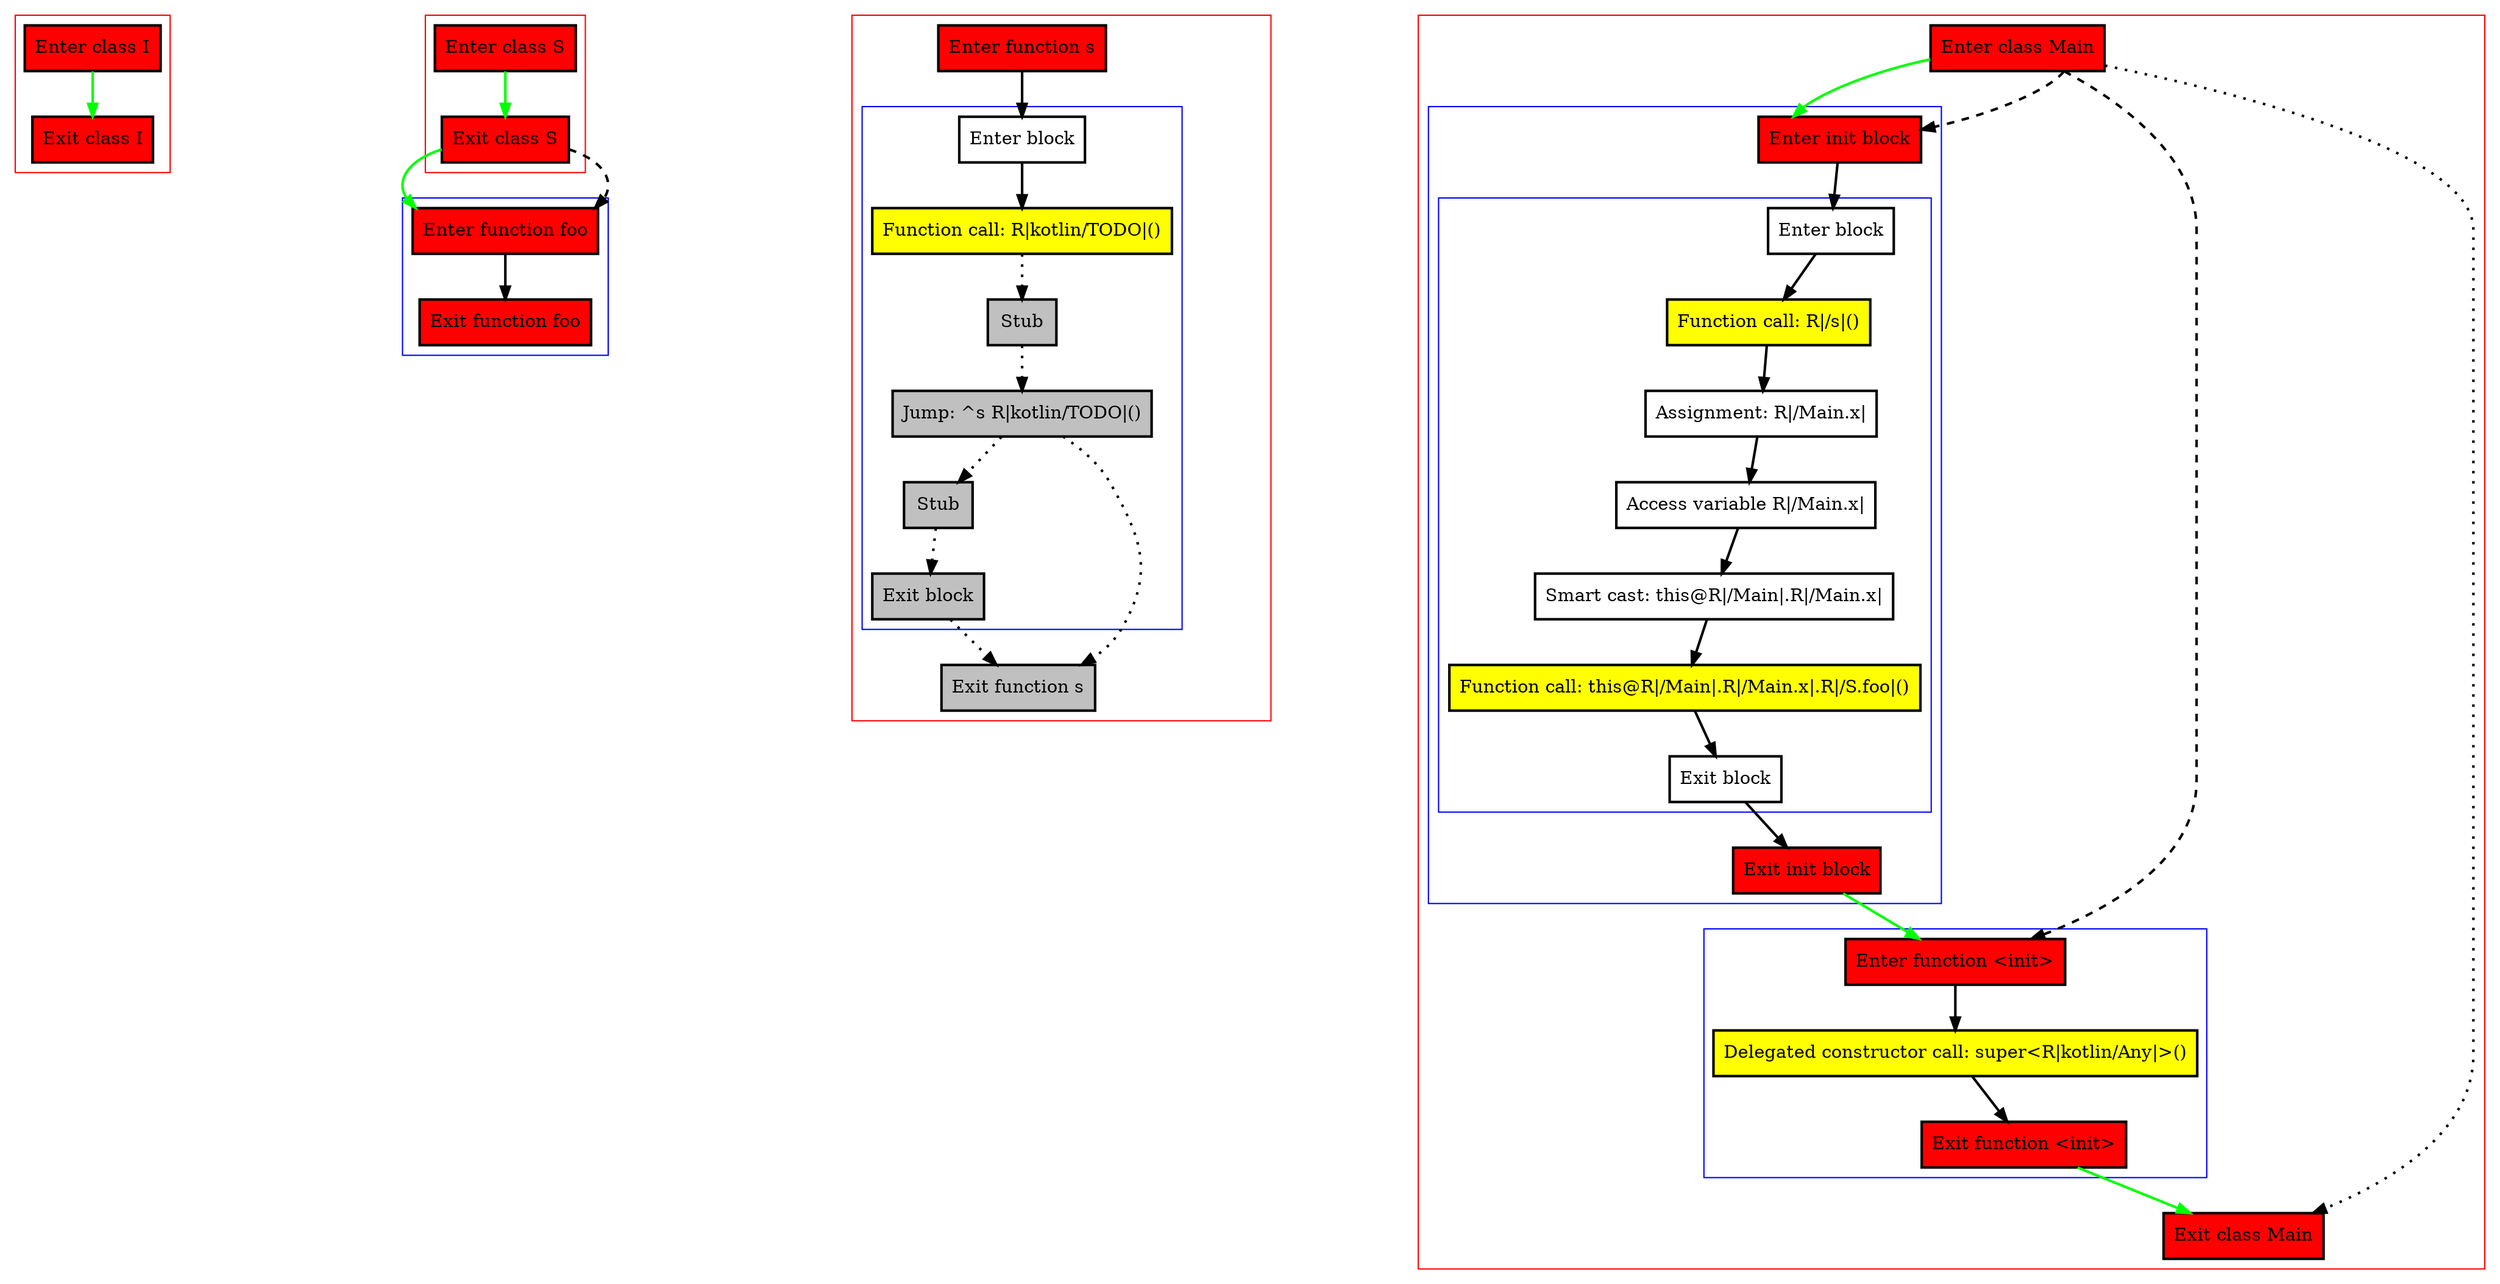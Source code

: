 digraph smartCastInInit_kt {
    graph [nodesep=3]
    node [shape=box penwidth=2]
    edge [penwidth=2]

    subgraph cluster_0 {
        color=red
        0 [label="Enter class I" style="filled" fillcolor=red];
        1 [label="Exit class I" style="filled" fillcolor=red];
    }
    0 -> {1} [color=green];

    subgraph cluster_1 {
        color=red
        2 [label="Enter class S" style="filled" fillcolor=red];
        3 [label="Exit class S" style="filled" fillcolor=red];
    }
    subgraph cluster_2 {
        color=blue
        4 [label="Enter function foo" style="filled" fillcolor=red];
        5 [label="Exit function foo" style="filled" fillcolor=red];
    }
    2 -> {3} [color=green];
    3 -> {4} [color=green];
    3 -> {4} [style=dashed];
    4 -> {5};

    subgraph cluster_3 {
        color=red
        6 [label="Enter function s" style="filled" fillcolor=red];
        subgraph cluster_4 {
            color=blue
            7 [label="Enter block"];
            8 [label="Function call: R|kotlin/TODO|()" style="filled" fillcolor=yellow];
            9 [label="Stub" style="filled" fillcolor=gray];
            10 [label="Jump: ^s R|kotlin/TODO|()" style="filled" fillcolor=gray];
            11 [label="Stub" style="filled" fillcolor=gray];
            12 [label="Exit block" style="filled" fillcolor=gray];
        }
        13 [label="Exit function s" style="filled" fillcolor=gray];
    }
    6 -> {7};
    7 -> {8};
    8 -> {9} [style=dotted];
    9 -> {10} [style=dotted];
    10 -> {11 13} [style=dotted];
    11 -> {12} [style=dotted];
    12 -> {13} [style=dotted];

    subgraph cluster_5 {
        color=red
        14 [label="Enter class Main" style="filled" fillcolor=red];
        subgraph cluster_6 {
            color=blue
            15 [label="Enter init block" style="filled" fillcolor=red];
            subgraph cluster_7 {
                color=blue
                16 [label="Enter block"];
                17 [label="Function call: R|/s|()" style="filled" fillcolor=yellow];
                18 [label="Assignment: R|/Main.x|"];
                19 [label="Access variable R|/Main.x|"];
                20 [label="Smart cast: this@R|/Main|.R|/Main.x|"];
                21 [label="Function call: this@R|/Main|.R|/Main.x|.R|/S.foo|()" style="filled" fillcolor=yellow];
                22 [label="Exit block"];
            }
            23 [label="Exit init block" style="filled" fillcolor=red];
        }
        subgraph cluster_8 {
            color=blue
            24 [label="Enter function <init>" style="filled" fillcolor=red];
            25 [label="Delegated constructor call: super<R|kotlin/Any|>()" style="filled" fillcolor=yellow];
            26 [label="Exit function <init>" style="filled" fillcolor=red];
        }
        27 [label="Exit class Main" style="filled" fillcolor=red];
    }
    14 -> {15} [color=green];
    14 -> {27} [style=dotted];
    14 -> {15 24} [style=dashed];
    15 -> {16};
    16 -> {17};
    17 -> {18};
    18 -> {19};
    19 -> {20};
    20 -> {21};
    21 -> {22};
    22 -> {23};
    23 -> {24} [color=green];
    24 -> {25};
    25 -> {26};
    26 -> {27} [color=green];

}
